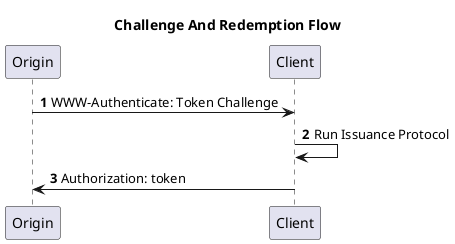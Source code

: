 @startuml
'https://plantuml.com/sequence-diagram
title Challenge And Redemption Flow
autonumber


Origin -> Client: WWW-Authenticate: Token Challenge
Client -> Client: Run Issuance Protocol
Client -> Origin: Authorization: token


@enduml